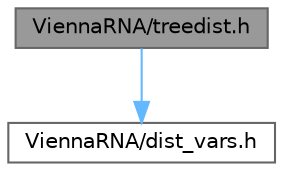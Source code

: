 digraph "ViennaRNA/treedist.h"
{
 // INTERACTIVE_SVG=YES
 // LATEX_PDF_SIZE
  bgcolor="transparent";
  edge [fontname=Helvetica,fontsize=10,labelfontname=Helvetica,labelfontsize=10];
  node [fontname=Helvetica,fontsize=10,shape=box,height=0.2,width=0.4];
  Node1 [label="ViennaRNA/treedist.h",height=0.2,width=0.4,color="gray40", fillcolor="grey60", style="filled", fontcolor="black",tooltip="Functions for Tree Edit Distances."];
  Node1 -> Node2 [color="steelblue1",style="solid"];
  Node2 [label="ViennaRNA/dist_vars.h",height=0.2,width=0.4,color="grey40", fillcolor="white", style="filled",URL="$dist__vars_8h.html",tooltip="Global variables for Distance-Package."];
}
